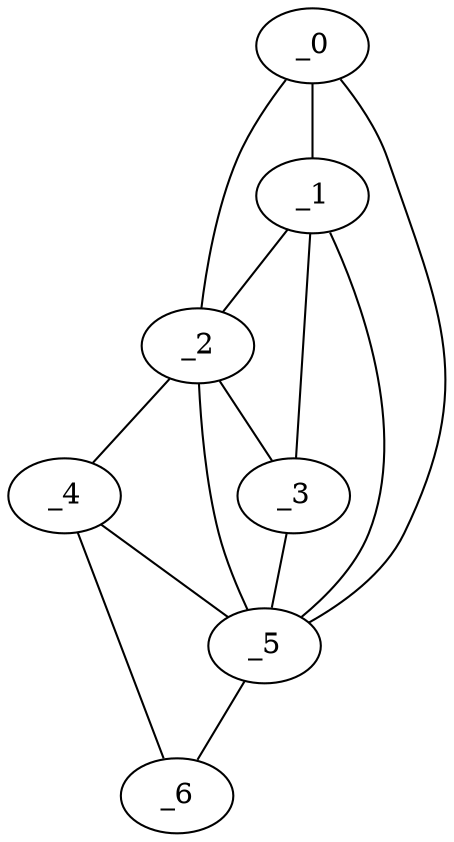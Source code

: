 graph "obj36__160.gxl" {
	_0	 [x=29,
		y=90];
	_1	 [x=38,
		y=89];
	_0 -- _1	 [valence=1];
	_2	 [x=40,
		y=59];
	_0 -- _2	 [valence=1];
	_5	 [x=90,
		y=106];
	_0 -- _5	 [valence=1];
	_1 -- _2	 [valence=2];
	_3	 [x=45,
		y=87];
	_1 -- _3	 [valence=2];
	_1 -- _5	 [valence=1];
	_2 -- _3	 [valence=1];
	_4	 [x=69,
		y=26];
	_2 -- _4	 [valence=1];
	_2 -- _5	 [valence=1];
	_3 -- _5	 [valence=2];
	_4 -- _5	 [valence=2];
	_6	 [x=125,
		y=77];
	_4 -- _6	 [valence=1];
	_5 -- _6	 [valence=1];
}
